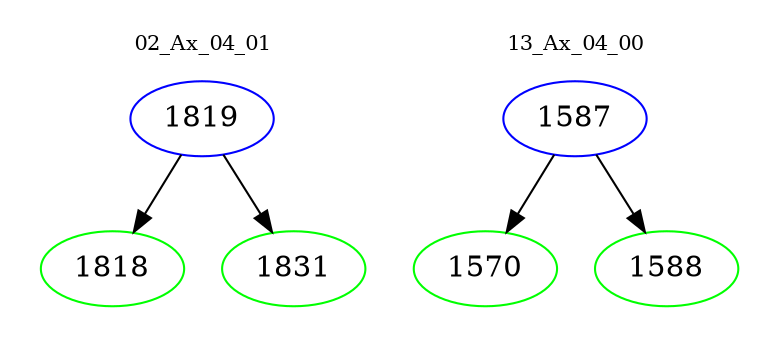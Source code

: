 digraph{
subgraph cluster_0 {
color = white
label = "02_Ax_04_01";
fontsize=10;
T0_1819 [label="1819", color="blue"]
T0_1819 -> T0_1818 [color="black"]
T0_1818 [label="1818", color="green"]
T0_1819 -> T0_1831 [color="black"]
T0_1831 [label="1831", color="green"]
}
subgraph cluster_1 {
color = white
label = "13_Ax_04_00";
fontsize=10;
T1_1587 [label="1587", color="blue"]
T1_1587 -> T1_1570 [color="black"]
T1_1570 [label="1570", color="green"]
T1_1587 -> T1_1588 [color="black"]
T1_1588 [label="1588", color="green"]
}
}

